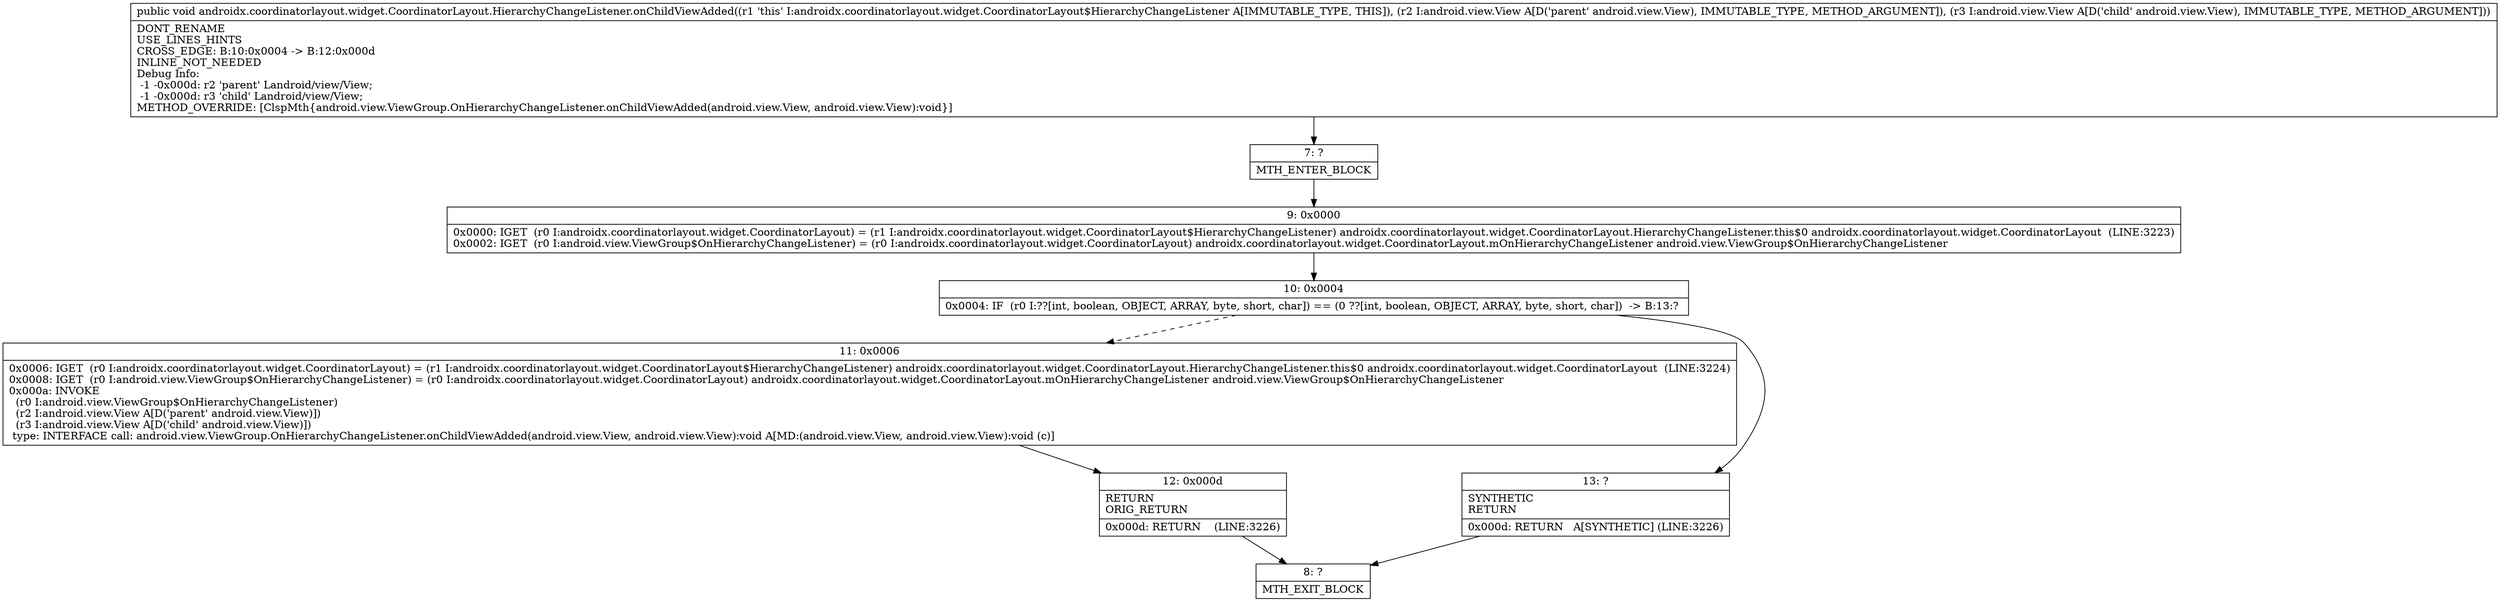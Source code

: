 digraph "CFG forandroidx.coordinatorlayout.widget.CoordinatorLayout.HierarchyChangeListener.onChildViewAdded(Landroid\/view\/View;Landroid\/view\/View;)V" {
Node_7 [shape=record,label="{7\:\ ?|MTH_ENTER_BLOCK\l}"];
Node_9 [shape=record,label="{9\:\ 0x0000|0x0000: IGET  (r0 I:androidx.coordinatorlayout.widget.CoordinatorLayout) = (r1 I:androidx.coordinatorlayout.widget.CoordinatorLayout$HierarchyChangeListener) androidx.coordinatorlayout.widget.CoordinatorLayout.HierarchyChangeListener.this$0 androidx.coordinatorlayout.widget.CoordinatorLayout  (LINE:3223)\l0x0002: IGET  (r0 I:android.view.ViewGroup$OnHierarchyChangeListener) = (r0 I:androidx.coordinatorlayout.widget.CoordinatorLayout) androidx.coordinatorlayout.widget.CoordinatorLayout.mOnHierarchyChangeListener android.view.ViewGroup$OnHierarchyChangeListener \l}"];
Node_10 [shape=record,label="{10\:\ 0x0004|0x0004: IF  (r0 I:??[int, boolean, OBJECT, ARRAY, byte, short, char]) == (0 ??[int, boolean, OBJECT, ARRAY, byte, short, char])  \-\> B:13:? \l}"];
Node_11 [shape=record,label="{11\:\ 0x0006|0x0006: IGET  (r0 I:androidx.coordinatorlayout.widget.CoordinatorLayout) = (r1 I:androidx.coordinatorlayout.widget.CoordinatorLayout$HierarchyChangeListener) androidx.coordinatorlayout.widget.CoordinatorLayout.HierarchyChangeListener.this$0 androidx.coordinatorlayout.widget.CoordinatorLayout  (LINE:3224)\l0x0008: IGET  (r0 I:android.view.ViewGroup$OnHierarchyChangeListener) = (r0 I:androidx.coordinatorlayout.widget.CoordinatorLayout) androidx.coordinatorlayout.widget.CoordinatorLayout.mOnHierarchyChangeListener android.view.ViewGroup$OnHierarchyChangeListener \l0x000a: INVOKE  \l  (r0 I:android.view.ViewGroup$OnHierarchyChangeListener)\l  (r2 I:android.view.View A[D('parent' android.view.View)])\l  (r3 I:android.view.View A[D('child' android.view.View)])\l type: INTERFACE call: android.view.ViewGroup.OnHierarchyChangeListener.onChildViewAdded(android.view.View, android.view.View):void A[MD:(android.view.View, android.view.View):void (c)]\l}"];
Node_12 [shape=record,label="{12\:\ 0x000d|RETURN\lORIG_RETURN\l|0x000d: RETURN    (LINE:3226)\l}"];
Node_8 [shape=record,label="{8\:\ ?|MTH_EXIT_BLOCK\l}"];
Node_13 [shape=record,label="{13\:\ ?|SYNTHETIC\lRETURN\l|0x000d: RETURN   A[SYNTHETIC] (LINE:3226)\l}"];
MethodNode[shape=record,label="{public void androidx.coordinatorlayout.widget.CoordinatorLayout.HierarchyChangeListener.onChildViewAdded((r1 'this' I:androidx.coordinatorlayout.widget.CoordinatorLayout$HierarchyChangeListener A[IMMUTABLE_TYPE, THIS]), (r2 I:android.view.View A[D('parent' android.view.View), IMMUTABLE_TYPE, METHOD_ARGUMENT]), (r3 I:android.view.View A[D('child' android.view.View), IMMUTABLE_TYPE, METHOD_ARGUMENT]))  | DONT_RENAME\lUSE_LINES_HINTS\lCROSS_EDGE: B:10:0x0004 \-\> B:12:0x000d\lINLINE_NOT_NEEDED\lDebug Info:\l  \-1 \-0x000d: r2 'parent' Landroid\/view\/View;\l  \-1 \-0x000d: r3 'child' Landroid\/view\/View;\lMETHOD_OVERRIDE: [ClspMth\{android.view.ViewGroup.OnHierarchyChangeListener.onChildViewAdded(android.view.View, android.view.View):void\}]\l}"];
MethodNode -> Node_7;Node_7 -> Node_9;
Node_9 -> Node_10;
Node_10 -> Node_11[style=dashed];
Node_10 -> Node_13;
Node_11 -> Node_12;
Node_12 -> Node_8;
Node_13 -> Node_8;
}

